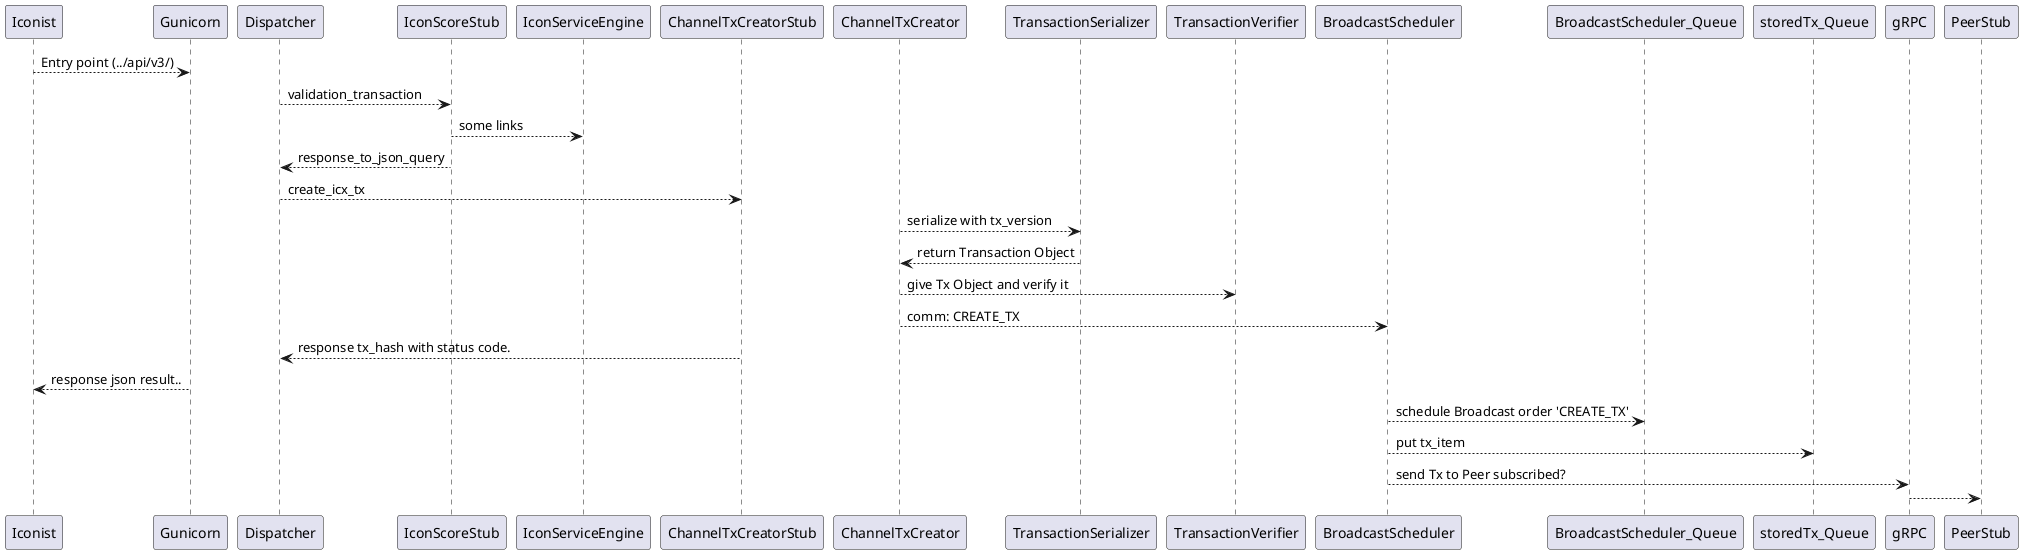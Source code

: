@startuml

Iconist --> Gunicorn: Entry point (../api/v3/)
Dispatcher --> IconScoreStub: validation_transaction
IconScoreStub --> IconServiceEngine: some links
Dispatcher <-- IconScoreStub: response_to_json_query

Dispatcher --> ChannelTxCreatorStub: create_icx_tx
ChannelTxCreator --> TransactionSerializer: serialize with tx_version
ChannelTxCreator <-- TransactionSerializer: return Transaction Object
ChannelTxCreator --> TransactionVerifier: give Tx Object and verify it
' + pre_validate Tx...
ChannelTxCreator --> BroadcastScheduler: comm: CREATE_TX
Dispatcher <-- ChannelTxCreatorStub: response tx_hash with status code.

Iconist <-- Gunicorn: response json result..

'------------------------------------------

BroadcastScheduler --> BroadcastScheduler_Queue: schedule Broadcast order 'CREATE_TX'
BroadcastScheduler --> storedTx_Queue: put tx_item
BroadcastScheduler --> gRPC: send Tx to Peer subscribed?
gRPC --> PeerStub

@enduml
